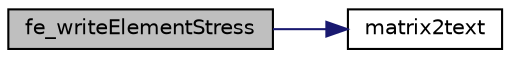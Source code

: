 digraph "fe_writeElementStress"
{
  edge [fontname="Helvetica",fontsize="10",labelfontname="Helvetica",labelfontsize="10"];
  node [fontname="Helvetica",fontsize="10",shape=record];
  rankdir="LR";
  Node0 [label="fe_writeElementStress",height=0.2,width=0.4,color="black", fillcolor="grey75", style="filled", fontcolor="black"];
  Node0 -> Node1 [color="midnightblue",fontsize="10",style="solid",fontname="Helvetica"];
  Node1 [label="matrix2text",height=0.2,width=0.4,color="black", fillcolor="white", style="filled",URL="$functions_8h.html#a346547477d2a1fbeff6b5e0b05314283"];
}
